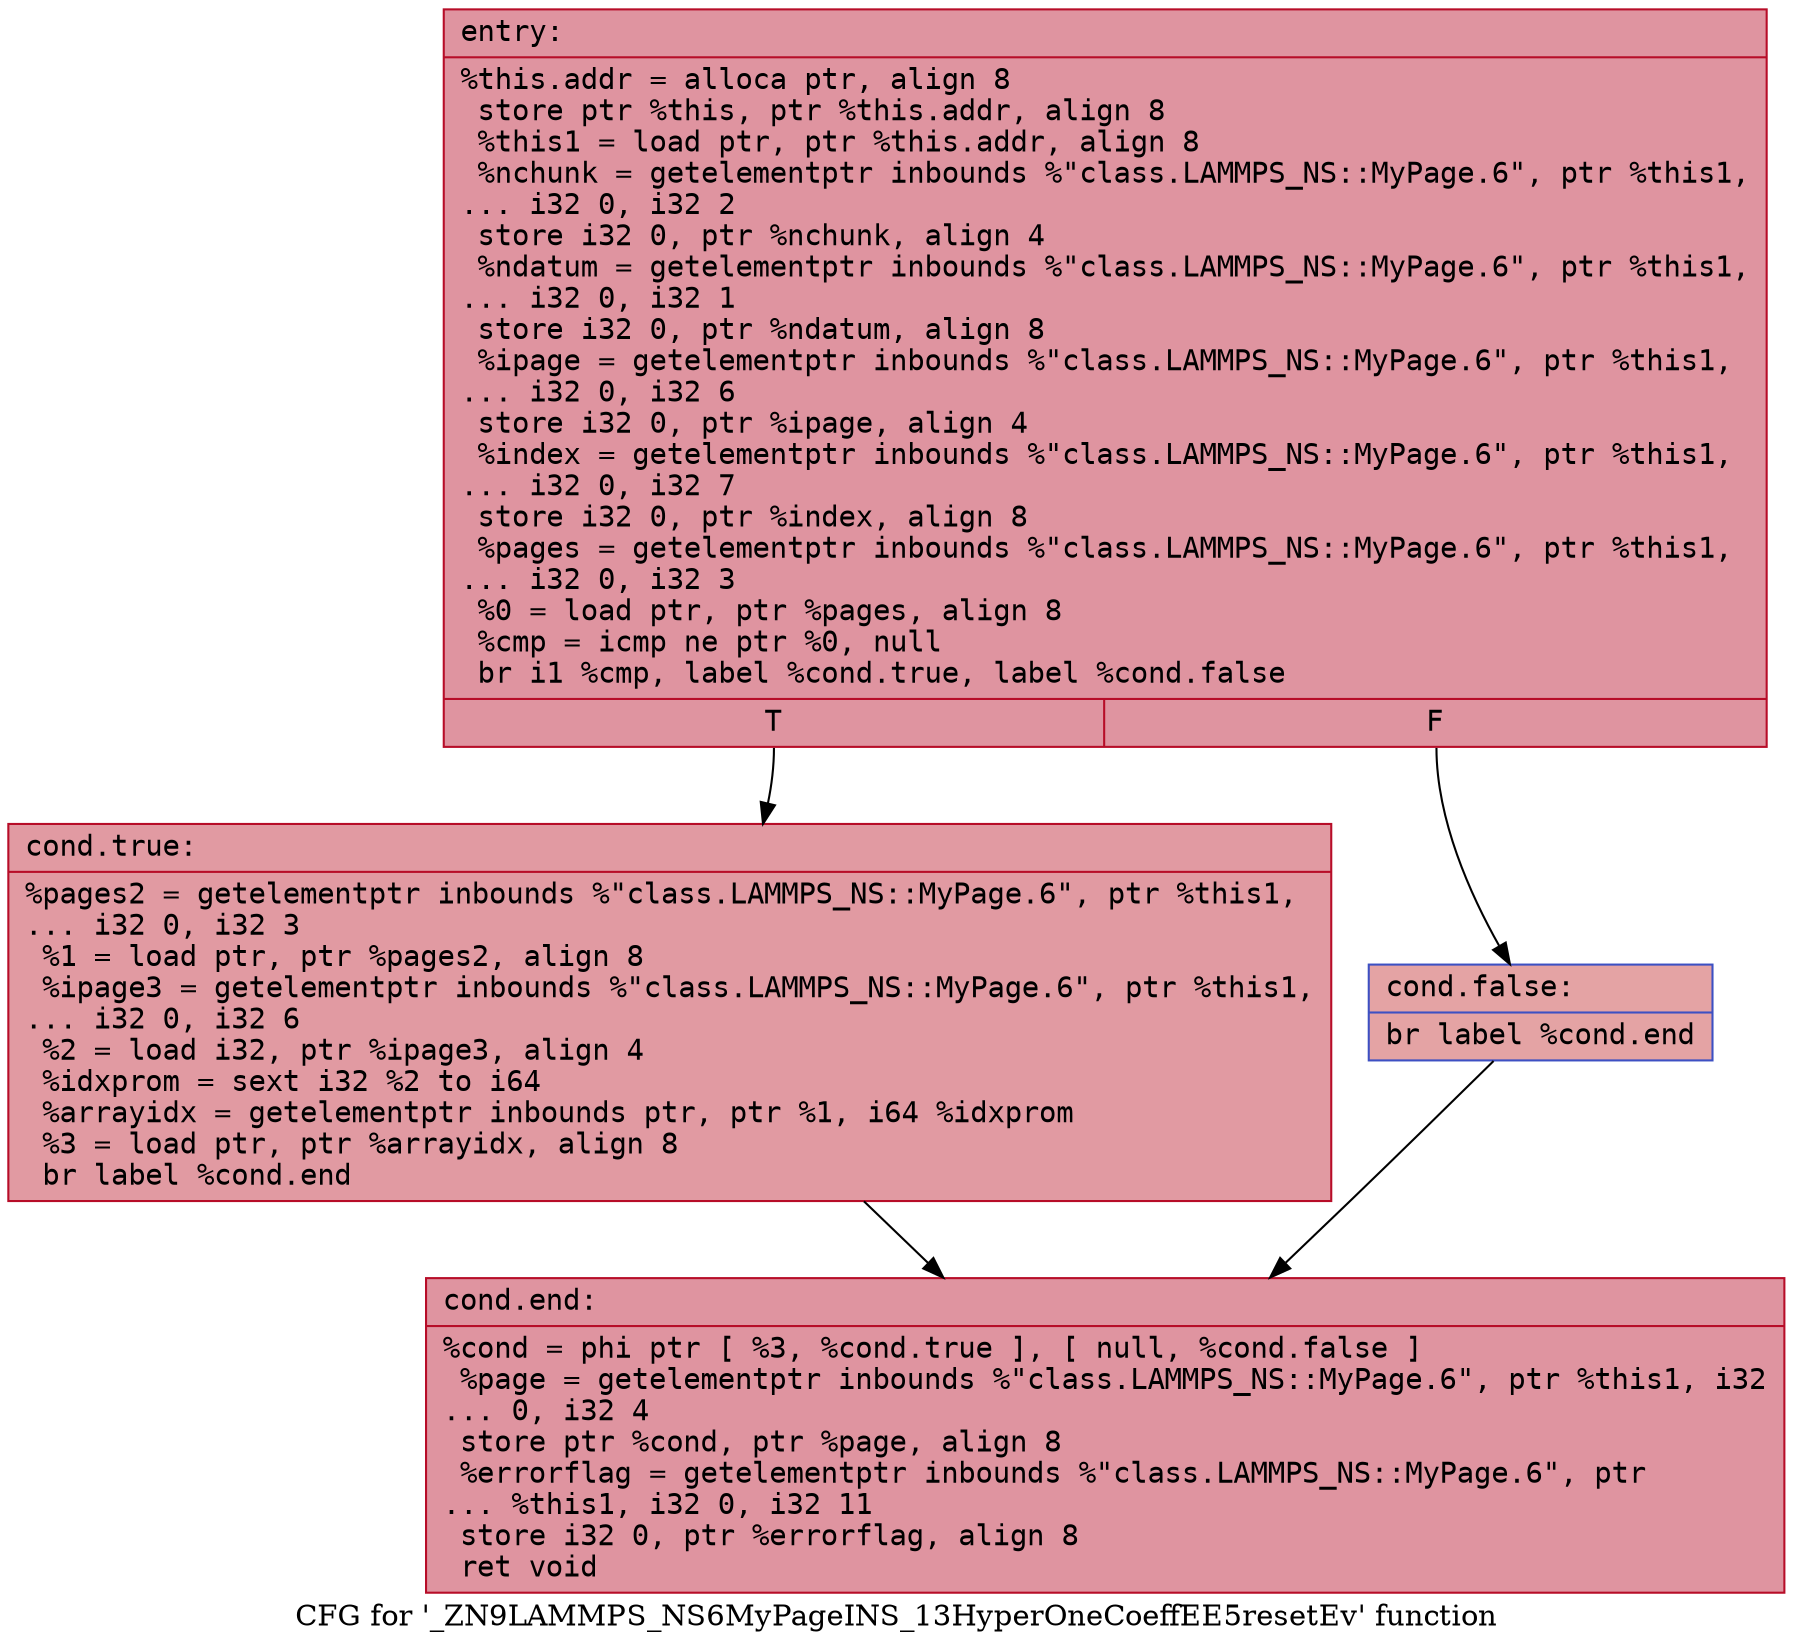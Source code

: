 digraph "CFG for '_ZN9LAMMPS_NS6MyPageINS_13HyperOneCoeffEE5resetEv' function" {
	label="CFG for '_ZN9LAMMPS_NS6MyPageINS_13HyperOneCoeffEE5resetEv' function";

	Node0x556aef9fbf80 [shape=record,color="#b70d28ff", style=filled, fillcolor="#b70d2870" fontname="Courier",label="{entry:\l|  %this.addr = alloca ptr, align 8\l  store ptr %this, ptr %this.addr, align 8\l  %this1 = load ptr, ptr %this.addr, align 8\l  %nchunk = getelementptr inbounds %\"class.LAMMPS_NS::MyPage.6\", ptr %this1,\l... i32 0, i32 2\l  store i32 0, ptr %nchunk, align 4\l  %ndatum = getelementptr inbounds %\"class.LAMMPS_NS::MyPage.6\", ptr %this1,\l... i32 0, i32 1\l  store i32 0, ptr %ndatum, align 8\l  %ipage = getelementptr inbounds %\"class.LAMMPS_NS::MyPage.6\", ptr %this1,\l... i32 0, i32 6\l  store i32 0, ptr %ipage, align 4\l  %index = getelementptr inbounds %\"class.LAMMPS_NS::MyPage.6\", ptr %this1,\l... i32 0, i32 7\l  store i32 0, ptr %index, align 8\l  %pages = getelementptr inbounds %\"class.LAMMPS_NS::MyPage.6\", ptr %this1,\l... i32 0, i32 3\l  %0 = load ptr, ptr %pages, align 8\l  %cmp = icmp ne ptr %0, null\l  br i1 %cmp, label %cond.true, label %cond.false\l|{<s0>T|<s1>F}}"];
	Node0x556aef9fbf80:s0 -> Node0x556aef9fc930[tooltip="entry -> cond.true\nProbability 62.50%" ];
	Node0x556aef9fbf80:s1 -> Node0x556aef9fc9b0[tooltip="entry -> cond.false\nProbability 37.50%" ];
	Node0x556aef9fc930 [shape=record,color="#b70d28ff", style=filled, fillcolor="#bb1b2c70" fontname="Courier",label="{cond.true:\l|  %pages2 = getelementptr inbounds %\"class.LAMMPS_NS::MyPage.6\", ptr %this1,\l... i32 0, i32 3\l  %1 = load ptr, ptr %pages2, align 8\l  %ipage3 = getelementptr inbounds %\"class.LAMMPS_NS::MyPage.6\", ptr %this1,\l... i32 0, i32 6\l  %2 = load i32, ptr %ipage3, align 4\l  %idxprom = sext i32 %2 to i64\l  %arrayidx = getelementptr inbounds ptr, ptr %1, i64 %idxprom\l  %3 = load ptr, ptr %arrayidx, align 8\l  br label %cond.end\l}"];
	Node0x556aef9fc930 -> Node0x556aef9fd060[tooltip="cond.true -> cond.end\nProbability 100.00%" ];
	Node0x556aef9fc9b0 [shape=record,color="#3d50c3ff", style=filled, fillcolor="#c32e3170" fontname="Courier",label="{cond.false:\l|  br label %cond.end\l}"];
	Node0x556aef9fc9b0 -> Node0x556aef9fd060[tooltip="cond.false -> cond.end\nProbability 100.00%" ];
	Node0x556aef9fd060 [shape=record,color="#b70d28ff", style=filled, fillcolor="#b70d2870" fontname="Courier",label="{cond.end:\l|  %cond = phi ptr [ %3, %cond.true ], [ null, %cond.false ]\l  %page = getelementptr inbounds %\"class.LAMMPS_NS::MyPage.6\", ptr %this1, i32\l... 0, i32 4\l  store ptr %cond, ptr %page, align 8\l  %errorflag = getelementptr inbounds %\"class.LAMMPS_NS::MyPage.6\", ptr\l... %this1, i32 0, i32 11\l  store i32 0, ptr %errorflag, align 8\l  ret void\l}"];
}
